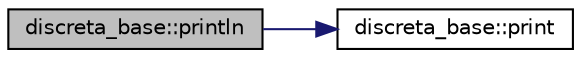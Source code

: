 digraph "discreta_base::println"
{
  edge [fontname="Helvetica",fontsize="10",labelfontname="Helvetica",labelfontsize="10"];
  node [fontname="Helvetica",fontsize="10",shape=record];
  rankdir="LR";
  Node15067 [label="discreta_base::println",height=0.2,width=0.4,color="black", fillcolor="grey75", style="filled", fontcolor="black"];
  Node15067 -> Node15068 [color="midnightblue",fontsize="10",style="solid",fontname="Helvetica"];
  Node15068 [label="discreta_base::print",height=0.2,width=0.4,color="black", fillcolor="white", style="filled",URL="$d7/d71/classdiscreta__base.html#a036e48bc058347046fc9b73dd0951478"];
}

